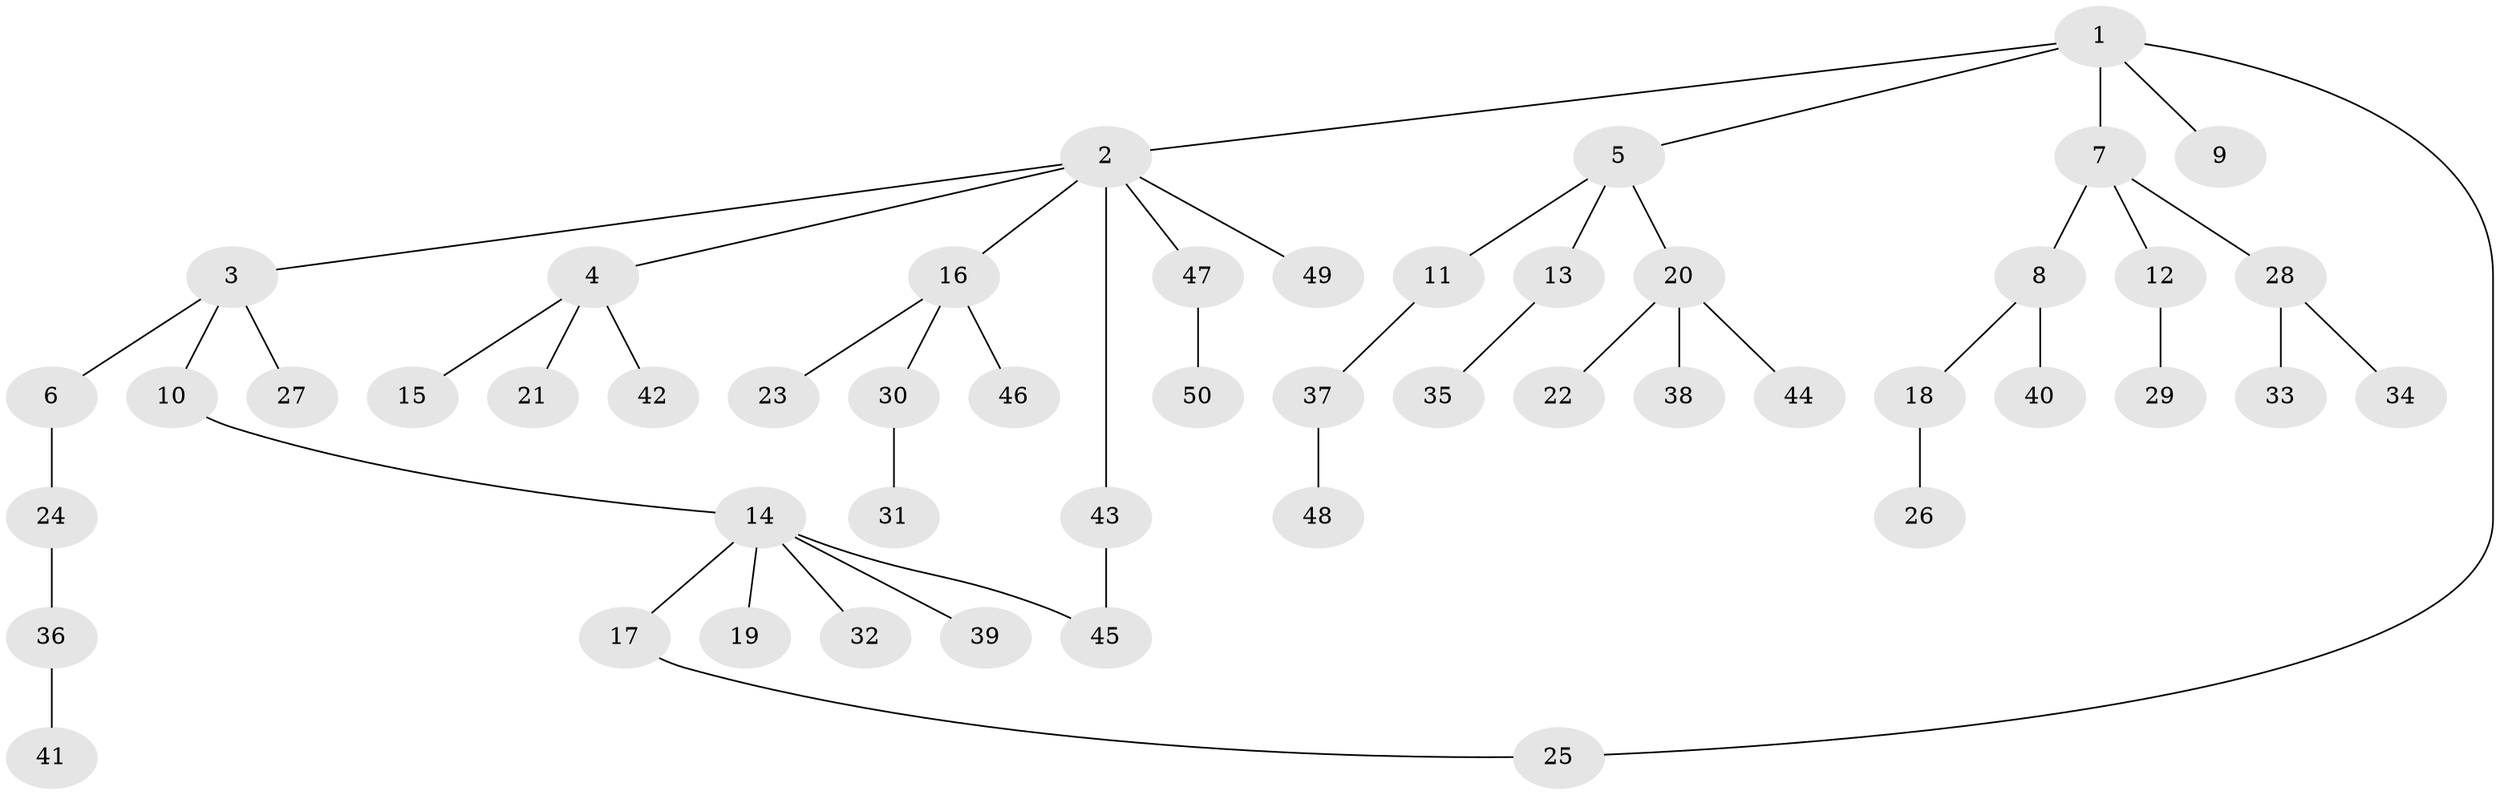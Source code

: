 // Generated by graph-tools (version 1.1) at 2025/13/03/09/25 04:13:29]
// undirected, 50 vertices, 51 edges
graph export_dot {
graph [start="1"]
  node [color=gray90,style=filled];
  1;
  2;
  3;
  4;
  5;
  6;
  7;
  8;
  9;
  10;
  11;
  12;
  13;
  14;
  15;
  16;
  17;
  18;
  19;
  20;
  21;
  22;
  23;
  24;
  25;
  26;
  27;
  28;
  29;
  30;
  31;
  32;
  33;
  34;
  35;
  36;
  37;
  38;
  39;
  40;
  41;
  42;
  43;
  44;
  45;
  46;
  47;
  48;
  49;
  50;
  1 -- 2;
  1 -- 5;
  1 -- 7;
  1 -- 9;
  1 -- 25;
  2 -- 3;
  2 -- 4;
  2 -- 16;
  2 -- 43;
  2 -- 47;
  2 -- 49;
  3 -- 6;
  3 -- 10;
  3 -- 27;
  4 -- 15;
  4 -- 21;
  4 -- 42;
  5 -- 11;
  5 -- 13;
  5 -- 20;
  6 -- 24;
  7 -- 8;
  7 -- 12;
  7 -- 28;
  8 -- 18;
  8 -- 40;
  10 -- 14;
  11 -- 37;
  12 -- 29;
  13 -- 35;
  14 -- 17;
  14 -- 19;
  14 -- 32;
  14 -- 39;
  14 -- 45;
  16 -- 23;
  16 -- 30;
  16 -- 46;
  17 -- 25;
  18 -- 26;
  20 -- 22;
  20 -- 38;
  20 -- 44;
  24 -- 36;
  28 -- 33;
  28 -- 34;
  30 -- 31;
  36 -- 41;
  37 -- 48;
  43 -- 45;
  47 -- 50;
}
